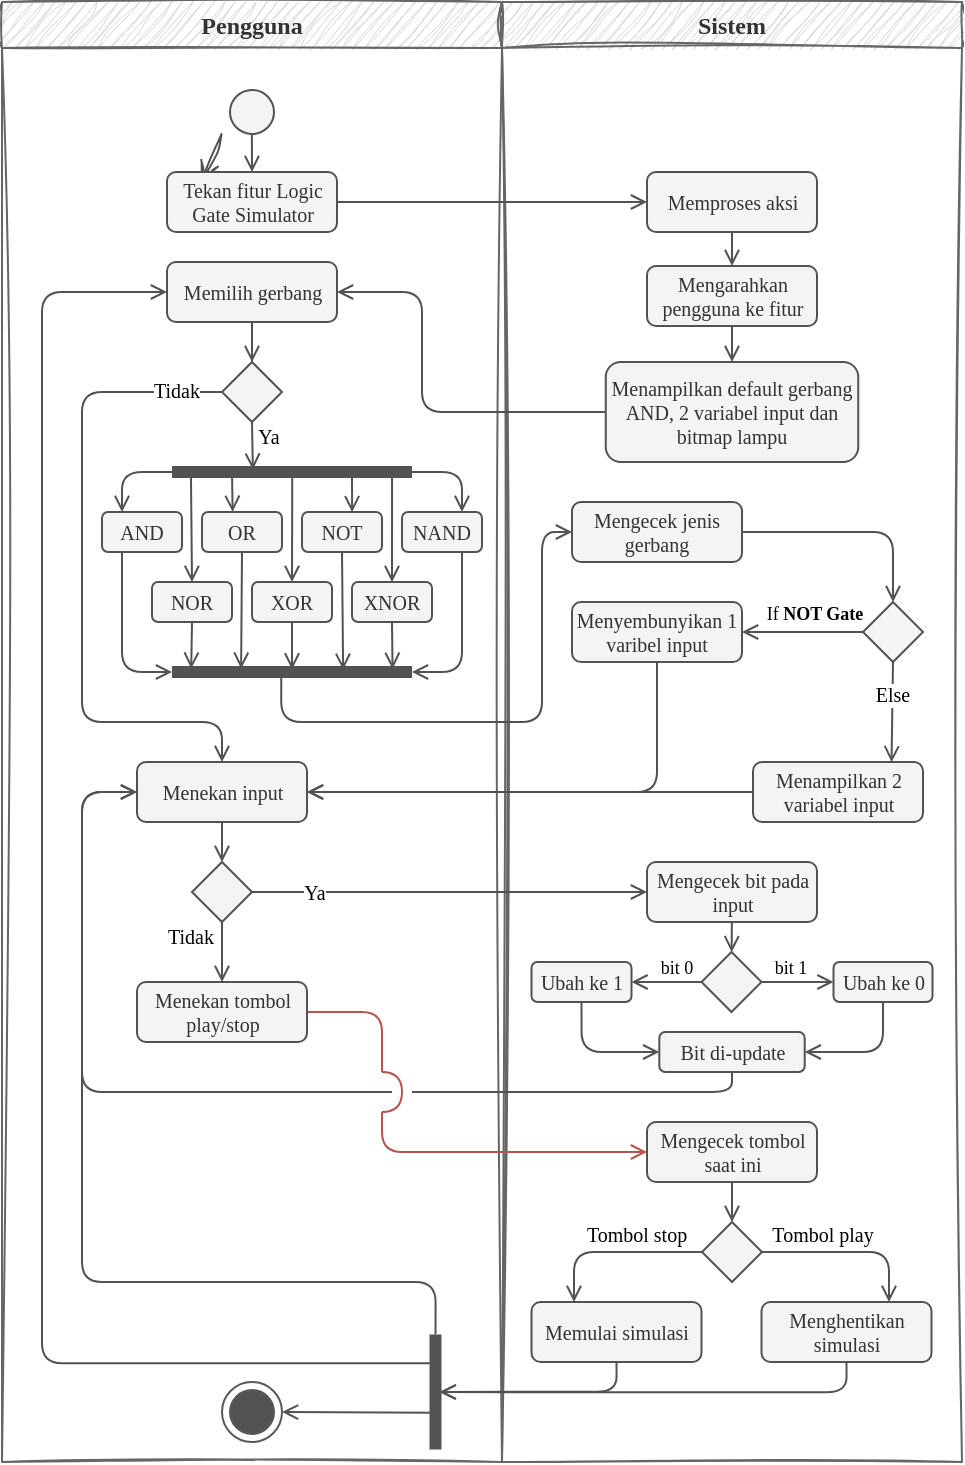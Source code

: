 <mxfile version="21.2.0" type="github">
  <diagram name="Page-1" id="dKja4EkBzykUjF_LMOKq">
    <mxGraphModel dx="794" dy="477" grid="1" gridSize="10" guides="1" tooltips="1" connect="1" arrows="1" fold="1" page="1" pageScale="1" pageWidth="850" pageHeight="1100" math="0" shadow="0">
      <root>
        <mxCell id="0" />
        <mxCell id="1" parent="0" />
        <mxCell id="bPJuGVvLiUM82ZRJLqFB-1" value="Pengguna" style="swimlane;whiteSpace=wrap;html=1;fontFamily=Ubuntu;fontSource=https%3A%2F%2Ffonts.googleapis.com%2Fcss%3Ffamily%3DUbuntu;rounded=0;swimlaneFillColor=none;glass=0;shadow=0;fillColor=#D6D6D6;fontColor=#333333;strokeColor=#666666;sketch=1;curveFitting=1;jiggle=2;" vertex="1" parent="1">
          <mxGeometry x="170" y="120" width="250" height="730" as="geometry" />
        </mxCell>
        <mxCell id="bPJuGVvLiUM82ZRJLqFB-3" value="" style="html=1;verticalAlign=bottom;endArrow=open;endSize=8;strokeColor=#525252;rounded=0;strokeWidth=1;fillColor=#eeeeee;exitX=0.491;exitY=0.867;exitDx=0;exitDy=0;exitPerimeter=0;entryX=0.5;entryY=0;entryDx=0;entryDy=0;fontColor=#333333;sketch=1;curveFitting=1;jiggle=2;" edge="1" parent="bPJuGVvLiUM82ZRJLqFB-1" target="bPJuGVvLiUM82ZRJLqFB-4">
          <mxGeometry relative="1" as="geometry">
            <mxPoint x="100" y="90" as="targetPoint" />
            <mxPoint x="109.73" y="66.01" as="sourcePoint" />
          </mxGeometry>
        </mxCell>
        <mxCell id="bPJuGVvLiUM82ZRJLqFB-23" style="edgeStyle=orthogonalEdgeStyle;rounded=0;orthogonalLoop=1;jettySize=auto;html=1;entryX=0.5;entryY=1;entryDx=0;entryDy=0;endArrow=open;endFill=0;strokeColor=#525252;sketch=1;curveFitting=1;jiggle=2;" edge="1" parent="bPJuGVvLiUM82ZRJLqFB-1" target="bPJuGVvLiUM82ZRJLqFB-26">
          <mxGeometry relative="1" as="geometry">
            <mxPoint x="110" y="440" as="sourcePoint" />
          </mxGeometry>
        </mxCell>
        <mxCell id="bPJuGVvLiUM82ZRJLqFB-25" style="edgeStyle=orthogonalEdgeStyle;rounded=0;orthogonalLoop=1;jettySize=auto;html=1;entryX=0.5;entryY=1;entryDx=0;entryDy=0;endArrow=open;endFill=0;strokeColor=#525252;sketch=1;curveFitting=1;jiggle=2;" edge="1" parent="bPJuGVvLiUM82ZRJLqFB-1" target="bPJuGVvLiUM82ZRJLqFB-29">
          <mxGeometry relative="1" as="geometry">
            <mxPoint x="110" y="390" as="sourcePoint" />
          </mxGeometry>
        </mxCell>
        <mxCell id="bPJuGVvLiUM82ZRJLqFB-27" style="edgeStyle=orthogonalEdgeStyle;rounded=0;orthogonalLoop=1;jettySize=auto;html=1;exitX=0.5;exitY=0;exitDx=0;exitDy=0;entryX=0.5;entryY=1;entryDx=0;entryDy=0;endArrow=open;endFill=0;fontSize=9;fontFamily=Ubuntu;fontSource=https%3A%2F%2Ffonts.googleapis.com%2Fcss%3Ffamily%3DUbuntu;strokeColor=#525252;sketch=1;curveFitting=1;jiggle=2;" edge="1" parent="bPJuGVvLiUM82ZRJLqFB-1" target="bPJuGVvLiUM82ZRJLqFB-22">
          <mxGeometry relative="1" as="geometry">
            <Array as="points">
              <mxPoint x="110" y="320" />
              <mxPoint x="110" y="320" />
            </Array>
            <mxPoint x="110" y="330" as="sourcePoint" />
          </mxGeometry>
        </mxCell>
        <mxCell id="bPJuGVvLiUM82ZRJLqFB-28" value="Ya" style="edgeLabel;html=1;align=center;verticalAlign=middle;resizable=0;points=[];fontSize=9;fontFamily=Ubuntu;fontSource=https%3A%2F%2Ffonts.googleapis.com%2Fcss%3Ffamily%3DUbuntu;spacingLeft=-5;spacingBottom=-2;rounded=0;sketch=1;curveFitting=1;jiggle=2;" vertex="1" connectable="0" parent="bPJuGVvLiUM82ZRJLqFB-27">
          <mxGeometry x="-0.289" y="-1" relative="1" as="geometry">
            <mxPoint x="9" as="offset" />
          </mxGeometry>
        </mxCell>
        <mxCell id="bPJuGVvLiUM82ZRJLqFB-45" style="rounded=0;hachureGap=4;orthogonalLoop=1;jettySize=auto;html=1;exitX=0.498;exitY=0.864;exitDx=0;exitDy=0;entryX=0.5;entryY=0;entryDx=0;entryDy=0;fontFamily=Architects Daughter;fontSource=https%3A%2F%2Ffonts.googleapis.com%2Fcss%3Ffamily%3DArchitects%2BDaughter;fontSize=16;exitPerimeter=0;endArrow=open;endFill=0;strokeColor=#525252;" edge="1" parent="bPJuGVvLiUM82ZRJLqFB-1" source="bPJuGVvLiUM82ZRJLqFB-42" target="bPJuGVvLiUM82ZRJLqFB-44">
          <mxGeometry relative="1" as="geometry" />
        </mxCell>
        <mxCell id="bPJuGVvLiUM82ZRJLqFB-42" value="" style="ellipse;html=1;shape=startState;fillColor=#f4f4f4;strokeColor=#535353;strokeWidth=1;fillStyle=auto;fontColor=#595959;" vertex="1" parent="bPJuGVvLiUM82ZRJLqFB-1">
          <mxGeometry x="110" y="40" width="30" height="30" as="geometry" />
        </mxCell>
        <mxCell id="bPJuGVvLiUM82ZRJLqFB-44" value="Tekan fitur Logic Gate Simulator" style="rounded=1;whiteSpace=wrap;html=1;fillColor=#f4f4f4;strokeColor=#525252;fontFamily=Ubuntu;fontSource=https%3A%2F%2Ffonts.googleapis.com%2Fcss%3Ffamily%3DUbuntu;fontSize=10;fontColor=#333333;" vertex="1" parent="bPJuGVvLiUM82ZRJLqFB-1">
          <mxGeometry x="82.5" y="85" width="85" height="30" as="geometry" />
        </mxCell>
        <mxCell id="bPJuGVvLiUM82ZRJLqFB-103" value="" style="edgeStyle=orthogonalEdgeStyle;rounded=0;orthogonalLoop=1;jettySize=auto;html=1;strokeColor=#525252;endArrow=open;endFill=0;" edge="1" parent="bPJuGVvLiUM82ZRJLqFB-1" source="bPJuGVvLiUM82ZRJLqFB-52" target="bPJuGVvLiUM82ZRJLqFB-101">
          <mxGeometry relative="1" as="geometry" />
        </mxCell>
        <mxCell id="bPJuGVvLiUM82ZRJLqFB-52" value="Memilih gerbang" style="rounded=1;whiteSpace=wrap;html=1;fillColor=#f4f4f4;strokeColor=#525252;fontFamily=Ubuntu;fontSource=https%3A%2F%2Ffonts.googleapis.com%2Fcss%3Ffamily%3DUbuntu;fontSize=10;fontColor=#333333;" vertex="1" parent="bPJuGVvLiUM82ZRJLqFB-1">
          <mxGeometry x="82.5" y="130" width="85" height="30" as="geometry" />
        </mxCell>
        <mxCell id="bPJuGVvLiUM82ZRJLqFB-105" style="rounded=1;orthogonalLoop=1;jettySize=auto;html=1;exitX=0.5;exitY=1;exitDx=0;exitDy=0;entryX=0.337;entryY=0.378;entryDx=0;entryDy=0;entryPerimeter=0;strokeColor=#525252;endArrow=open;endFill=0;" edge="1" parent="bPJuGVvLiUM82ZRJLqFB-1" source="bPJuGVvLiUM82ZRJLqFB-101" target="bPJuGVvLiUM82ZRJLqFB-54">
          <mxGeometry relative="1" as="geometry">
            <mxPoint x="125" y="211" as="sourcePoint" />
          </mxGeometry>
        </mxCell>
        <mxCell id="bPJuGVvLiUM82ZRJLqFB-106" value="Ya" style="edgeLabel;html=1;align=center;verticalAlign=middle;resizable=0;points=[];fontSize=10;spacingLeft=-13;fontFamily=Ubuntu;fontSource=https%3A%2F%2Ffonts.googleapis.com%2Fcss%3Ffamily%3DUbuntu;spacingBottom=-12;" vertex="1" connectable="0" parent="bPJuGVvLiUM82ZRJLqFB-105">
          <mxGeometry x="-0.422" y="-3" relative="1" as="geometry">
            <mxPoint x="17" y="-6" as="offset" />
          </mxGeometry>
        </mxCell>
        <mxCell id="bPJuGVvLiUM82ZRJLqFB-101" value="" style="rhombus;whiteSpace=wrap;html=1;fontSize=10;fontFamily=Ubuntu;fillColor=#f4f4f4;strokeColor=#535353;fontColor=#333333;rounded=0;fontSource=https%3A%2F%2Ffonts.googleapis.com%2Fcss%3Ffamily%3DUbuntu;" vertex="1" parent="bPJuGVvLiUM82ZRJLqFB-1">
          <mxGeometry x="110" y="180" width="30" height="30" as="geometry" />
        </mxCell>
        <mxCell id="bPJuGVvLiUM82ZRJLqFB-104" value="" style="group" vertex="1" connectable="0" parent="bPJuGVvLiUM82ZRJLqFB-1">
          <mxGeometry x="50" y="230" width="190" height="110" as="geometry" />
        </mxCell>
        <mxCell id="bPJuGVvLiUM82ZRJLqFB-54" value="" style="shape=line;html=1;strokeWidth=6;strokeColor=#525252;shadow=0;fontColor=#525252;" vertex="1" parent="bPJuGVvLiUM82ZRJLqFB-104">
          <mxGeometry x="35" width="120" height="10" as="geometry" />
        </mxCell>
        <mxCell id="bPJuGVvLiUM82ZRJLqFB-56" value="AND" style="rounded=1;whiteSpace=wrap;html=1;fillColor=#f4f4f4;strokeColor=#525252;fontFamily=Ubuntu;fontSource=https%3A%2F%2Ffonts.googleapis.com%2Fcss%3Ffamily%3DUbuntu;fontSize=10;fontColor=#333333;" vertex="1" parent="bPJuGVvLiUM82ZRJLqFB-104">
          <mxGeometry y="25" width="40" height="20" as="geometry" />
        </mxCell>
        <mxCell id="bPJuGVvLiUM82ZRJLqFB-78" style="edgeStyle=orthogonalEdgeStyle;rounded=1;orthogonalLoop=1;jettySize=auto;html=1;exitX=0;exitY=0.5;exitDx=0;exitDy=0;exitPerimeter=0;strokeColor=#525252;endArrow=open;endFill=0;entryX=0.25;entryY=0;entryDx=0;entryDy=0;" edge="1" parent="bPJuGVvLiUM82ZRJLqFB-104" source="bPJuGVvLiUM82ZRJLqFB-54" target="bPJuGVvLiUM82ZRJLqFB-56">
          <mxGeometry relative="1" as="geometry">
            <mxPoint x="6" y="24" as="targetPoint" />
          </mxGeometry>
        </mxCell>
        <mxCell id="bPJuGVvLiUM82ZRJLqFB-57" value="OR" style="rounded=1;whiteSpace=wrap;html=1;fillColor=#f4f4f4;strokeColor=#525252;fontFamily=Ubuntu;fontSource=https%3A%2F%2Ffonts.googleapis.com%2Fcss%3Ffamily%3DUbuntu;fontSize=10;fontColor=#333333;" vertex="1" parent="bPJuGVvLiUM82ZRJLqFB-104">
          <mxGeometry x="50" y="25" width="40" height="20" as="geometry" />
        </mxCell>
        <mxCell id="bPJuGVvLiUM82ZRJLqFB-80" style="rounded=0;orthogonalLoop=1;jettySize=auto;html=1;exitX=0.25;exitY=0.5;exitDx=0;exitDy=0;exitPerimeter=0;entryX=0.383;entryY=-0.003;entryDx=0;entryDy=0;endArrow=open;endFill=0;strokeColor=#525252;entryPerimeter=0;" edge="1" parent="bPJuGVvLiUM82ZRJLqFB-104" source="bPJuGVvLiUM82ZRJLqFB-54" target="bPJuGVvLiUM82ZRJLqFB-57">
          <mxGeometry relative="1" as="geometry" />
        </mxCell>
        <mxCell id="bPJuGVvLiUM82ZRJLqFB-58" value="NOT" style="rounded=1;whiteSpace=wrap;html=1;fillColor=#f4f4f4;strokeColor=#525252;fontFamily=Ubuntu;fontSource=https%3A%2F%2Ffonts.googleapis.com%2Fcss%3Ffamily%3DUbuntu;fontSize=10;fontColor=#333333;" vertex="1" parent="bPJuGVvLiUM82ZRJLqFB-104">
          <mxGeometry x="100" y="25" width="40" height="20" as="geometry" />
        </mxCell>
        <mxCell id="bPJuGVvLiUM82ZRJLqFB-81" style="rounded=0;orthogonalLoop=1;jettySize=auto;html=1;exitX=0.75;exitY=0.5;exitDx=0;exitDy=0;exitPerimeter=0;entryX=0.626;entryY=0.004;entryDx=0;entryDy=0;endArrow=open;endFill=0;strokeColor=#525252;entryPerimeter=0;" edge="1" parent="bPJuGVvLiUM82ZRJLqFB-104" source="bPJuGVvLiUM82ZRJLqFB-54" target="bPJuGVvLiUM82ZRJLqFB-58">
          <mxGeometry relative="1" as="geometry" />
        </mxCell>
        <mxCell id="bPJuGVvLiUM82ZRJLqFB-74" value="NAND" style="rounded=1;whiteSpace=wrap;html=1;fillColor=#f4f4f4;strokeColor=#525252;fontFamily=Ubuntu;fontSource=https%3A%2F%2Ffonts.googleapis.com%2Fcss%3Ffamily%3DUbuntu;fontSize=10;fontColor=#333333;" vertex="1" parent="bPJuGVvLiUM82ZRJLqFB-104">
          <mxGeometry x="150" y="25" width="40" height="20" as="geometry" />
        </mxCell>
        <mxCell id="bPJuGVvLiUM82ZRJLqFB-79" style="edgeStyle=orthogonalEdgeStyle;rounded=1;orthogonalLoop=1;jettySize=auto;html=1;exitX=1;exitY=0.5;exitDx=0;exitDy=0;exitPerimeter=0;entryX=0.75;entryY=0;entryDx=0;entryDy=0;strokeColor=#525252;endArrow=open;endFill=0;" edge="1" parent="bPJuGVvLiUM82ZRJLqFB-104" source="bPJuGVvLiUM82ZRJLqFB-54" target="bPJuGVvLiUM82ZRJLqFB-74">
          <mxGeometry relative="1" as="geometry" />
        </mxCell>
        <mxCell id="bPJuGVvLiUM82ZRJLqFB-75" value="NOR" style="rounded=1;whiteSpace=wrap;html=1;fillColor=#f4f4f4;strokeColor=#525252;fontFamily=Ubuntu;fontSource=https%3A%2F%2Ffonts.googleapis.com%2Fcss%3Ffamily%3DUbuntu;fontSize=10;fontColor=#333333;" vertex="1" parent="bPJuGVvLiUM82ZRJLqFB-104">
          <mxGeometry x="25" y="60" width="40" height="20" as="geometry" />
        </mxCell>
        <mxCell id="bPJuGVvLiUM82ZRJLqFB-82" style="rounded=0;orthogonalLoop=1;jettySize=auto;html=1;exitX=0.079;exitY=0.687;exitDx=0;exitDy=0;exitPerimeter=0;entryX=0.5;entryY=0;entryDx=0;entryDy=0;strokeColor=#525252;endArrow=open;endFill=0;" edge="1" parent="bPJuGVvLiUM82ZRJLqFB-104" source="bPJuGVvLiUM82ZRJLqFB-54" target="bPJuGVvLiUM82ZRJLqFB-75">
          <mxGeometry relative="1" as="geometry" />
        </mxCell>
        <mxCell id="bPJuGVvLiUM82ZRJLqFB-76" value="XOR" style="rounded=1;whiteSpace=wrap;html=1;fillColor=#f4f4f4;strokeColor=#525252;fontFamily=Ubuntu;fontSource=https%3A%2F%2Ffonts.googleapis.com%2Fcss%3Ffamily%3DUbuntu;fontSize=10;fontColor=#333333;" vertex="1" parent="bPJuGVvLiUM82ZRJLqFB-104">
          <mxGeometry x="75" y="60" width="40" height="20" as="geometry" />
        </mxCell>
        <mxCell id="bPJuGVvLiUM82ZRJLqFB-83" style="rounded=0;orthogonalLoop=1;jettySize=auto;html=1;entryX=0.5;entryY=0;entryDx=0;entryDy=0;exitX=0.501;exitY=0.683;exitDx=0;exitDy=0;exitPerimeter=0;strokeColor=#525252;endArrow=open;endFill=0;" edge="1" parent="bPJuGVvLiUM82ZRJLqFB-104" source="bPJuGVvLiUM82ZRJLqFB-54" target="bPJuGVvLiUM82ZRJLqFB-76">
          <mxGeometry relative="1" as="geometry" />
        </mxCell>
        <mxCell id="bPJuGVvLiUM82ZRJLqFB-77" value="XNOR" style="rounded=1;whiteSpace=wrap;html=1;fillColor=#f4f4f4;strokeColor=#525252;fontFamily=Ubuntu;fontSource=https%3A%2F%2Ffonts.googleapis.com%2Fcss%3Ffamily%3DUbuntu;fontSize=10;fontColor=#333333;" vertex="1" parent="bPJuGVvLiUM82ZRJLqFB-104">
          <mxGeometry x="125" y="60" width="40" height="20" as="geometry" />
        </mxCell>
        <mxCell id="bPJuGVvLiUM82ZRJLqFB-84" style="rounded=0;orthogonalLoop=1;jettySize=auto;html=1;exitX=0.917;exitY=0.5;exitDx=0;exitDy=0;exitPerimeter=0;entryX=0.5;entryY=0;entryDx=0;entryDy=0;strokeColor=#525252;endArrow=open;endFill=0;" edge="1" parent="bPJuGVvLiUM82ZRJLqFB-104" source="bPJuGVvLiUM82ZRJLqFB-54" target="bPJuGVvLiUM82ZRJLqFB-77">
          <mxGeometry relative="1" as="geometry" />
        </mxCell>
        <mxCell id="bPJuGVvLiUM82ZRJLqFB-85" value="" style="shape=line;html=1;strokeWidth=6;strokeColor=#525252;shadow=0;fontColor=#525252;" vertex="1" parent="bPJuGVvLiUM82ZRJLqFB-104">
          <mxGeometry x="35" y="100" width="120" height="10" as="geometry" />
        </mxCell>
        <mxCell id="bPJuGVvLiUM82ZRJLqFB-86" style="edgeStyle=orthogonalEdgeStyle;rounded=1;orthogonalLoop=1;jettySize=auto;html=1;exitX=0.25;exitY=1;exitDx=0;exitDy=0;entryX=0;entryY=0.5;entryDx=0;entryDy=0;entryPerimeter=0;strokeColor=#525252;endArrow=open;endFill=0;" edge="1" parent="bPJuGVvLiUM82ZRJLqFB-104" source="bPJuGVvLiUM82ZRJLqFB-56" target="bPJuGVvLiUM82ZRJLqFB-85">
          <mxGeometry relative="1" as="geometry" />
        </mxCell>
        <mxCell id="bPJuGVvLiUM82ZRJLqFB-91" style="rounded=0;orthogonalLoop=1;jettySize=auto;html=1;exitX=0.5;exitY=1;exitDx=0;exitDy=0;entryX=0.288;entryY=0.334;entryDx=0;entryDy=0;entryPerimeter=0;strokeColor=#525252;endArrow=open;endFill=0;" edge="1" parent="bPJuGVvLiUM82ZRJLqFB-104" source="bPJuGVvLiUM82ZRJLqFB-57" target="bPJuGVvLiUM82ZRJLqFB-85">
          <mxGeometry relative="1" as="geometry" />
        </mxCell>
        <mxCell id="bPJuGVvLiUM82ZRJLqFB-92" style="rounded=0;orthogonalLoop=1;jettySize=auto;html=1;exitX=0.5;exitY=1;exitDx=0;exitDy=0;entryX=0.713;entryY=0.389;entryDx=0;entryDy=0;entryPerimeter=0;strokeColor=#525252;endArrow=open;endFill=0;" edge="1" parent="bPJuGVvLiUM82ZRJLqFB-104" source="bPJuGVvLiUM82ZRJLqFB-58" target="bPJuGVvLiUM82ZRJLqFB-85">
          <mxGeometry relative="1" as="geometry" />
        </mxCell>
        <mxCell id="bPJuGVvLiUM82ZRJLqFB-87" style="edgeStyle=orthogonalEdgeStyle;rounded=1;orthogonalLoop=1;jettySize=auto;html=1;exitX=0.75;exitY=1;exitDx=0;exitDy=0;entryX=1;entryY=0.5;entryDx=0;entryDy=0;entryPerimeter=0;strokeColor=#525252;endArrow=open;endFill=0;" edge="1" parent="bPJuGVvLiUM82ZRJLqFB-104" source="bPJuGVvLiUM82ZRJLqFB-74" target="bPJuGVvLiUM82ZRJLqFB-85">
          <mxGeometry relative="1" as="geometry" />
        </mxCell>
        <mxCell id="bPJuGVvLiUM82ZRJLqFB-88" style="rounded=0;orthogonalLoop=1;jettySize=auto;html=1;exitX=0.5;exitY=1;exitDx=0;exitDy=0;entryX=0.08;entryY=0.33;entryDx=0;entryDy=0;entryPerimeter=0;strokeColor=#525252;endArrow=open;endFill=0;" edge="1" parent="bPJuGVvLiUM82ZRJLqFB-104" source="bPJuGVvLiUM82ZRJLqFB-75" target="bPJuGVvLiUM82ZRJLqFB-85">
          <mxGeometry relative="1" as="geometry" />
        </mxCell>
        <mxCell id="bPJuGVvLiUM82ZRJLqFB-89" style="rounded=0;orthogonalLoop=1;jettySize=auto;html=1;exitX=0.5;exitY=1;exitDx=0;exitDy=0;entryX=0.5;entryY=0.371;entryDx=0;entryDy=0;entryPerimeter=0;strokeColor=#525252;endArrow=open;endFill=0;" edge="1" parent="bPJuGVvLiUM82ZRJLqFB-104" source="bPJuGVvLiUM82ZRJLqFB-76" target="bPJuGVvLiUM82ZRJLqFB-85">
          <mxGeometry relative="1" as="geometry" />
        </mxCell>
        <mxCell id="bPJuGVvLiUM82ZRJLqFB-90" style="rounded=0;orthogonalLoop=1;jettySize=auto;html=1;exitX=0.5;exitY=1;exitDx=0;exitDy=0;entryX=0.919;entryY=0.344;entryDx=0;entryDy=0;entryPerimeter=0;strokeColor=#525252;endArrow=open;endFill=0;" edge="1" parent="bPJuGVvLiUM82ZRJLqFB-104" source="bPJuGVvLiUM82ZRJLqFB-77" target="bPJuGVvLiUM82ZRJLqFB-85">
          <mxGeometry relative="1" as="geometry" />
        </mxCell>
        <mxCell id="bPJuGVvLiUM82ZRJLqFB-139" style="rounded=0;orthogonalLoop=1;jettySize=auto;html=1;exitX=0.5;exitY=1;exitDx=0;exitDy=0;entryX=0.5;entryY=0;entryDx=0;entryDy=0;strokeColor=#525252;endArrow=open;endFill=0;" edge="1" parent="bPJuGVvLiUM82ZRJLqFB-1" source="bPJuGVvLiUM82ZRJLqFB-130" target="bPJuGVvLiUM82ZRJLqFB-138">
          <mxGeometry relative="1" as="geometry" />
        </mxCell>
        <mxCell id="bPJuGVvLiUM82ZRJLqFB-130" value="Menekan input" style="rounded=1;whiteSpace=wrap;html=1;fillColor=#f4f4f4;strokeColor=#525252;fontFamily=Ubuntu;fontSource=https%3A%2F%2Ffonts.googleapis.com%2Fcss%3Ffamily%3DUbuntu;fontSize=10;fontColor=#333333;" vertex="1" parent="bPJuGVvLiUM82ZRJLqFB-1">
          <mxGeometry x="67.5" y="380" width="85" height="30" as="geometry" />
        </mxCell>
        <mxCell id="bPJuGVvLiUM82ZRJLqFB-128" style="edgeStyle=orthogonalEdgeStyle;rounded=1;orthogonalLoop=1;jettySize=auto;html=1;exitX=0;exitY=0.5;exitDx=0;exitDy=0;strokeColor=#525252;endArrow=open;endFill=0;entryX=0.5;entryY=0;entryDx=0;entryDy=0;" edge="1" parent="bPJuGVvLiUM82ZRJLqFB-1" source="bPJuGVvLiUM82ZRJLqFB-101" target="bPJuGVvLiUM82ZRJLqFB-130">
          <mxGeometry relative="1" as="geometry">
            <mxPoint x="95" y="211" as="sourcePoint" />
            <mxPoint x="60" y="350" as="targetPoint" />
            <Array as="points">
              <mxPoint x="40" y="195" />
              <mxPoint x="40" y="360" />
              <mxPoint x="110" y="360" />
            </Array>
          </mxGeometry>
        </mxCell>
        <mxCell id="bPJuGVvLiUM82ZRJLqFB-129" value="Tidak" style="edgeLabel;html=1;align=center;verticalAlign=middle;resizable=0;points=[];fontSize=10;fontFamily=Ubuntu;fontSource=https%3A%2F%2Ffonts.googleapis.com%2Fcss%3Ffamily%3DUbuntu;" vertex="1" connectable="0" parent="bPJuGVvLiUM82ZRJLqFB-128">
          <mxGeometry x="-0.86" y="-1" relative="1" as="geometry">
            <mxPoint as="offset" />
          </mxGeometry>
        </mxCell>
        <mxCell id="bPJuGVvLiUM82ZRJLqFB-141" style="rounded=0;orthogonalLoop=1;jettySize=auto;html=1;exitX=0.5;exitY=1;exitDx=0;exitDy=0;entryX=0.5;entryY=0;entryDx=0;entryDy=0;strokeColor=#525252;endArrow=open;endFill=0;" edge="1" parent="bPJuGVvLiUM82ZRJLqFB-1" source="bPJuGVvLiUM82ZRJLqFB-138" target="bPJuGVvLiUM82ZRJLqFB-140">
          <mxGeometry relative="1" as="geometry" />
        </mxCell>
        <mxCell id="bPJuGVvLiUM82ZRJLqFB-219" value="Tidak" style="edgeLabel;html=1;align=center;verticalAlign=middle;resizable=0;points=[];fontSize=10;fontFamily=Ubuntu;fontSource=https%3A%2F%2Ffonts.googleapis.com%2Fcss%3Ffamily%3DUbuntu;spacingBottom=0;" vertex="1" connectable="0" parent="bPJuGVvLiUM82ZRJLqFB-141">
          <mxGeometry x="-0.527" y="1" relative="1" as="geometry">
            <mxPoint x="-17" as="offset" />
          </mxGeometry>
        </mxCell>
        <mxCell id="bPJuGVvLiUM82ZRJLqFB-138" value="" style="rhombus;whiteSpace=wrap;html=1;fontSize=10;fontFamily=Ubuntu;fillColor=#f4f4f4;strokeColor=#535353;fontColor=#333333;rounded=0;fontSource=https%3A%2F%2Ffonts.googleapis.com%2Fcss%3Ffamily%3DUbuntu;" vertex="1" parent="bPJuGVvLiUM82ZRJLqFB-1">
          <mxGeometry x="95" y="430" width="30" height="30" as="geometry" />
        </mxCell>
        <mxCell id="bPJuGVvLiUM82ZRJLqFB-211" style="edgeStyle=orthogonalEdgeStyle;rounded=1;orthogonalLoop=1;jettySize=auto;html=1;exitX=1;exitY=0.5;exitDx=0;exitDy=0;endArrow=none;endFill=0;entryX=0;entryY=0;entryDx=0;entryDy=0;entryPerimeter=0;fillColor=#f8cecc;strokeColor=#b85450;" edge="1" parent="bPJuGVvLiUM82ZRJLqFB-1" source="bPJuGVvLiUM82ZRJLqFB-140" target="bPJuGVvLiUM82ZRJLqFB-194">
          <mxGeometry relative="1" as="geometry">
            <mxPoint x="190" y="520" as="targetPoint" />
          </mxGeometry>
        </mxCell>
        <mxCell id="bPJuGVvLiUM82ZRJLqFB-140" value="Menekan tombol play/stop" style="rounded=1;whiteSpace=wrap;html=1;fillColor=#f4f4f4;strokeColor=#525252;fontFamily=Ubuntu;fontSource=https%3A%2F%2Ffonts.googleapis.com%2Fcss%3Ffamily%3DUbuntu;fontSize=10;fontColor=#333333;" vertex="1" parent="bPJuGVvLiUM82ZRJLqFB-1">
          <mxGeometry x="67.5" y="490" width="85" height="30" as="geometry" />
        </mxCell>
        <mxCell id="bPJuGVvLiUM82ZRJLqFB-204" style="edgeStyle=orthogonalEdgeStyle;rounded=1;orthogonalLoop=1;jettySize=auto;html=1;exitX=0.5;exitY=0.5;exitDx=0;exitDy=0;exitPerimeter=0;endArrow=open;endFill=0;strokeColor=#525252;entryX=0;entryY=0.5;entryDx=0;entryDy=0;" edge="1" parent="bPJuGVvLiUM82ZRJLqFB-1" source="bPJuGVvLiUM82ZRJLqFB-194" target="bPJuGVvLiUM82ZRJLqFB-130">
          <mxGeometry relative="1" as="geometry">
            <mxPoint x="120" y="530" as="targetPoint" />
            <Array as="points">
              <mxPoint x="40" y="545" />
              <mxPoint x="40" y="395" />
            </Array>
          </mxGeometry>
        </mxCell>
        <mxCell id="bPJuGVvLiUM82ZRJLqFB-194" value="" style="shape=requiredInterface;html=1;verticalLabelPosition=bottom;sketch=0;points=[[0,0,0,0,0],[0,0.5,0,0,0],[0,1,0,0,0],[0.5,0.5,0,0,0],[1,0.5,0,0,0],[1,0.5,0,5,0]];portConstraint=none;fillColor=#f8cecc;strokeColor=#b85450;" vertex="1" parent="bPJuGVvLiUM82ZRJLqFB-1">
          <mxGeometry x="190" y="535" width="10" height="20" as="geometry" />
        </mxCell>
        <mxCell id="bPJuGVvLiUM82ZRJLqFB-240" style="edgeStyle=orthogonalEdgeStyle;rounded=1;orthogonalLoop=1;jettySize=auto;html=1;entryX=0;entryY=0.5;entryDx=0;entryDy=0;strokeColor=#525252;endArrow=open;endFill=0;exitX=0;exitY=0.5;exitDx=0;exitDy=0;exitPerimeter=0;" edge="1" parent="bPJuGVvLiUM82ZRJLqFB-1" source="bPJuGVvLiUM82ZRJLqFB-236" target="bPJuGVvLiUM82ZRJLqFB-130">
          <mxGeometry relative="1" as="geometry">
            <mxPoint x="70" y="400" as="targetPoint" />
            <Array as="points">
              <mxPoint x="217" y="640" />
              <mxPoint x="40" y="640" />
              <mxPoint x="40" y="395" />
            </Array>
          </mxGeometry>
        </mxCell>
        <mxCell id="bPJuGVvLiUM82ZRJLqFB-241" style="edgeStyle=orthogonalEdgeStyle;rounded=1;orthogonalLoop=1;jettySize=auto;html=1;exitX=0.25;exitY=0.5;exitDx=0;exitDy=0;exitPerimeter=0;entryX=0;entryY=0.5;entryDx=0;entryDy=0;strokeColor=#525252;endArrow=open;endFill=0;" edge="1" parent="bPJuGVvLiUM82ZRJLqFB-1" source="bPJuGVvLiUM82ZRJLqFB-236" target="bPJuGVvLiUM82ZRJLqFB-52">
          <mxGeometry relative="1" as="geometry">
            <Array as="points">
              <mxPoint x="20" y="681" />
              <mxPoint x="20" y="145" />
            </Array>
          </mxGeometry>
        </mxCell>
        <mxCell id="bPJuGVvLiUM82ZRJLqFB-243" style="rounded=0;orthogonalLoop=1;jettySize=auto;html=1;entryX=1;entryY=0.5;entryDx=0;entryDy=0;exitX=0.681;exitY=0.562;exitDx=0;exitDy=0;exitPerimeter=0;endArrow=open;endFill=0;strokeColor=#525252;" edge="1" parent="bPJuGVvLiUM82ZRJLqFB-1" source="bPJuGVvLiUM82ZRJLqFB-236" target="bPJuGVvLiUM82ZRJLqFB-242">
          <mxGeometry relative="1" as="geometry" />
        </mxCell>
        <mxCell id="bPJuGVvLiUM82ZRJLqFB-236" value="" style="shape=line;html=1;strokeWidth=6;strokeColor=#525252;shadow=0;fontColor=#525252;rotation=90;" vertex="1" parent="bPJuGVvLiUM82ZRJLqFB-1">
          <mxGeometry x="188" y="690" width="57.5" height="10" as="geometry" />
        </mxCell>
        <mxCell id="bPJuGVvLiUM82ZRJLqFB-242" value="" style="ellipse;html=1;shape=endState;fillColor=#525252;strokeColor=#595959;strokeWidth=1;" vertex="1" parent="bPJuGVvLiUM82ZRJLqFB-1">
          <mxGeometry x="110" y="690" width="30" height="30" as="geometry" />
        </mxCell>
        <mxCell id="bPJuGVvLiUM82ZRJLqFB-30" value="Sistem" style="swimlane;whiteSpace=wrap;html=1;fontFamily=Ubuntu;fontSource=https%3A%2F%2Ffonts.googleapis.com%2Fcss%3Ffamily%3DUbuntu;rounded=0;swimlaneFillColor=none;glass=0;shadow=0;fillColor=#D6D6D6;fontColor=#333333;strokeColor=#666666;startSize=23;sketch=1;curveFitting=1;jiggle=2;" vertex="1" parent="1">
          <mxGeometry x="420" y="120" width="230" height="730" as="geometry" />
        </mxCell>
        <mxCell id="bPJuGVvLiUM82ZRJLqFB-32" style="edgeStyle=orthogonalEdgeStyle;rounded=0;orthogonalLoop=1;jettySize=auto;html=1;entryX=0.5;entryY=1;entryDx=0;entryDy=0;endArrow=open;endFill=0;strokeColor=#525252;sketch=1;curveFitting=1;jiggle=2;" edge="1" parent="bPJuGVvLiUM82ZRJLqFB-30">
          <mxGeometry relative="1" as="geometry">
            <mxPoint x="110" y="440" as="sourcePoint" />
          </mxGeometry>
        </mxCell>
        <mxCell id="bPJuGVvLiUM82ZRJLqFB-33" style="edgeStyle=orthogonalEdgeStyle;rounded=0;orthogonalLoop=1;jettySize=auto;html=1;entryX=0.5;entryY=1;entryDx=0;entryDy=0;endArrow=open;endFill=0;strokeColor=#525252;sketch=1;curveFitting=1;jiggle=2;" edge="1" parent="bPJuGVvLiUM82ZRJLqFB-30">
          <mxGeometry relative="1" as="geometry">
            <mxPoint x="110" y="390" as="sourcePoint" />
          </mxGeometry>
        </mxCell>
        <mxCell id="bPJuGVvLiUM82ZRJLqFB-34" style="edgeStyle=orthogonalEdgeStyle;rounded=0;orthogonalLoop=1;jettySize=auto;html=1;exitX=0.5;exitY=0;exitDx=0;exitDy=0;entryX=0.5;entryY=1;entryDx=0;entryDy=0;endArrow=open;endFill=0;fontSize=9;fontFamily=Ubuntu;fontSource=https%3A%2F%2Ffonts.googleapis.com%2Fcss%3Ffamily%3DUbuntu;strokeColor=#525252;sketch=1;curveFitting=1;jiggle=2;" edge="1" parent="bPJuGVvLiUM82ZRJLqFB-30">
          <mxGeometry relative="1" as="geometry">
            <Array as="points">
              <mxPoint x="110" y="320" />
              <mxPoint x="110" y="320" />
            </Array>
            <mxPoint x="110" y="330" as="sourcePoint" />
          </mxGeometry>
        </mxCell>
        <mxCell id="bPJuGVvLiUM82ZRJLqFB-35" value="Ya" style="edgeLabel;html=1;align=center;verticalAlign=middle;resizable=0;points=[];fontSize=9;fontFamily=Ubuntu;fontSource=https%3A%2F%2Ffonts.googleapis.com%2Fcss%3Ffamily%3DUbuntu;spacingLeft=-5;spacingBottom=-2;rounded=0;sketch=1;curveFitting=1;jiggle=2;" vertex="1" connectable="0" parent="bPJuGVvLiUM82ZRJLqFB-34">
          <mxGeometry x="-0.289" y="-1" relative="1" as="geometry">
            <mxPoint x="9" as="offset" />
          </mxGeometry>
        </mxCell>
        <mxCell id="bPJuGVvLiUM82ZRJLqFB-51" value="" style="rounded=0;orthogonalLoop=1;jettySize=auto;html=1;endArrow=open;endFill=0;strokeColor=#525252;" edge="1" parent="bPJuGVvLiUM82ZRJLqFB-30" source="bPJuGVvLiUM82ZRJLqFB-47" target="bPJuGVvLiUM82ZRJLqFB-49">
          <mxGeometry relative="1" as="geometry" />
        </mxCell>
        <mxCell id="bPJuGVvLiUM82ZRJLqFB-47" value="Memproses aksi" style="rounded=1;whiteSpace=wrap;html=1;fillColor=#f4f4f4;strokeColor=#525252;fontFamily=Ubuntu;fontSource=https%3A%2F%2Ffonts.googleapis.com%2Fcss%3Ffamily%3DUbuntu;fontSize=10;fontColor=#333333;" vertex="1" parent="bPJuGVvLiUM82ZRJLqFB-30">
          <mxGeometry x="72.5" y="85" width="85" height="30" as="geometry" />
        </mxCell>
        <mxCell id="bPJuGVvLiUM82ZRJLqFB-98" style="rounded=0;orthogonalLoop=1;jettySize=auto;html=1;exitX=0.5;exitY=1;exitDx=0;exitDy=0;entryX=0.5;entryY=0;entryDx=0;entryDy=0;strokeColor=#525252;endArrow=open;endFill=0;" edge="1" parent="bPJuGVvLiUM82ZRJLqFB-30" source="bPJuGVvLiUM82ZRJLqFB-49" target="bPJuGVvLiUM82ZRJLqFB-97">
          <mxGeometry relative="1" as="geometry" />
        </mxCell>
        <mxCell id="bPJuGVvLiUM82ZRJLqFB-49" value="Mengarahkan pengguna ke fitur" style="rounded=1;whiteSpace=wrap;html=1;fillColor=#f4f4f4;strokeColor=#525252;fontFamily=Ubuntu;fontSource=https%3A%2F%2Ffonts.googleapis.com%2Fcss%3Ffamily%3DUbuntu;fontSize=10;fontColor=#333333;" vertex="1" parent="bPJuGVvLiUM82ZRJLqFB-30">
          <mxGeometry x="72.5" y="132" width="85" height="30" as="geometry" />
        </mxCell>
        <mxCell id="bPJuGVvLiUM82ZRJLqFB-125" style="edgeStyle=orthogonalEdgeStyle;rounded=1;orthogonalLoop=1;jettySize=auto;html=1;entryX=0.5;entryY=0;entryDx=0;entryDy=0;exitX=1;exitY=0.5;exitDx=0;exitDy=0;strokeColor=#525252;endArrow=open;endFill=0;" edge="1" parent="bPJuGVvLiUM82ZRJLqFB-30" source="bPJuGVvLiUM82ZRJLqFB-93" target="bPJuGVvLiUM82ZRJLqFB-109">
          <mxGeometry relative="1" as="geometry" />
        </mxCell>
        <mxCell id="bPJuGVvLiUM82ZRJLqFB-93" value="Mengecek jenis gerbang" style="rounded=1;whiteSpace=wrap;html=1;fillColor=#f4f4f4;strokeColor=#525252;fontFamily=Ubuntu;fontSource=https%3A%2F%2Ffonts.googleapis.com%2Fcss%3Ffamily%3DUbuntu;fontSize=10;fontColor=#333333;" vertex="1" parent="bPJuGVvLiUM82ZRJLqFB-30">
          <mxGeometry x="35" y="250" width="85" height="30" as="geometry" />
        </mxCell>
        <mxCell id="bPJuGVvLiUM82ZRJLqFB-97" value="Menampilkan default gerbang AND, 2 variabel input dan bitmap lampu" style="rounded=1;whiteSpace=wrap;html=1;fillColor=#f4f4f4;strokeColor=#525252;fontFamily=Ubuntu;fontSource=https%3A%2F%2Ffonts.googleapis.com%2Fcss%3Ffamily%3DUbuntu;fontSize=10;fontColor=#333333;" vertex="1" parent="bPJuGVvLiUM82ZRJLqFB-30">
          <mxGeometry x="51.88" y="180" width="126.25" height="50" as="geometry" />
        </mxCell>
        <mxCell id="bPJuGVvLiUM82ZRJLqFB-119" value="" style="rounded=0;orthogonalLoop=1;jettySize=auto;html=1;endArrow=open;endFill=0;strokeColor=#525252;fontSize=9;fontFamily=Ubuntu;fontSource=https%3A%2F%2Ffonts.googleapis.com%2Fcss%3Ffamily%3DUbuntu;entryX=1;entryY=0.5;entryDx=0;entryDy=0;" edge="1" parent="bPJuGVvLiUM82ZRJLqFB-30" source="bPJuGVvLiUM82ZRJLqFB-109" target="bPJuGVvLiUM82ZRJLqFB-111">
          <mxGeometry relative="1" as="geometry">
            <mxPoint x="60" y="340" as="targetPoint" />
          </mxGeometry>
        </mxCell>
        <mxCell id="bPJuGVvLiUM82ZRJLqFB-120" value="If &lt;b style=&quot;font-size: 9px;&quot;&gt;NOT Gate&lt;/b&gt;" style="edgeLabel;html=1;align=center;verticalAlign=middle;resizable=0;points=[];fontSize=9;fontFamily=Ubuntu;fontSource=https%3A%2F%2Ffonts.googleapis.com%2Fcss%3Ffamily%3DUbuntu;" vertex="1" connectable="0" parent="bPJuGVvLiUM82ZRJLqFB-119">
          <mxGeometry x="-0.179" relative="1" as="geometry">
            <mxPoint y="-9" as="offset" />
          </mxGeometry>
        </mxCell>
        <mxCell id="bPJuGVvLiUM82ZRJLqFB-122" style="orthogonalLoop=1;jettySize=auto;html=1;entryX=0.815;entryY=0.004;entryDx=0;entryDy=0;rounded=1;endArrow=open;endFill=0;strokeColor=#525252;exitX=0.5;exitY=1;exitDx=0;exitDy=0;entryPerimeter=0;" edge="1" parent="bPJuGVvLiUM82ZRJLqFB-30" source="bPJuGVvLiUM82ZRJLqFB-109" target="bPJuGVvLiUM82ZRJLqFB-124">
          <mxGeometry relative="1" as="geometry" />
        </mxCell>
        <mxCell id="bPJuGVvLiUM82ZRJLqFB-123" value="Else" style="edgeLabel;html=1;align=center;verticalAlign=middle;resizable=0;points=[];fontSize=10;fontFamily=Ubuntu;fontSource=https%3A%2F%2Ffonts.googleapis.com%2Fcss%3Ffamily%3DUbuntu;spacingBottom=18;spacingRight=0;spacingLeft=-2;" vertex="1" connectable="0" parent="bPJuGVvLiUM82ZRJLqFB-122">
          <mxGeometry x="-0.489" relative="1" as="geometry">
            <mxPoint y="12" as="offset" />
          </mxGeometry>
        </mxCell>
        <mxCell id="bPJuGVvLiUM82ZRJLqFB-109" value="" style="rhombus;whiteSpace=wrap;html=1;fontSize=10;fontFamily=Ubuntu;fillColor=#f4f4f4;strokeColor=#535353;fontColor=#333333;rounded=0;fontSource=https%3A%2F%2Ffonts.googleapis.com%2Fcss%3Ffamily%3DUbuntu;" vertex="1" parent="bPJuGVvLiUM82ZRJLqFB-30">
          <mxGeometry x="180.5" y="300" width="30" height="30" as="geometry" />
        </mxCell>
        <mxCell id="bPJuGVvLiUM82ZRJLqFB-111" value="Menyembunyikan 1 varibel input" style="rounded=1;whiteSpace=wrap;html=1;fillColor=#f4f4f4;strokeColor=#525252;fontFamily=Ubuntu;fontSource=https%3A%2F%2Ffonts.googleapis.com%2Fcss%3Ffamily%3DUbuntu;fontSize=10;fontColor=#333333;" vertex="1" parent="bPJuGVvLiUM82ZRJLqFB-30">
          <mxGeometry x="35" y="300" width="85" height="30" as="geometry" />
        </mxCell>
        <mxCell id="bPJuGVvLiUM82ZRJLqFB-124" value="Menampilkan 2 variabel input" style="rounded=1;whiteSpace=wrap;html=1;fillColor=#f4f4f4;strokeColor=#525252;fontFamily=Ubuntu;fontSource=https%3A%2F%2Ffonts.googleapis.com%2Fcss%3Ffamily%3DUbuntu;fontSize=10;fontColor=#333333;" vertex="1" parent="bPJuGVvLiUM82ZRJLqFB-30">
          <mxGeometry x="125.5" y="380" width="85" height="30" as="geometry" />
        </mxCell>
        <mxCell id="bPJuGVvLiUM82ZRJLqFB-150" value="" style="rounded=0;orthogonalLoop=1;jettySize=auto;html=1;strokeColor=#525252;endArrow=open;endFill=0;" edge="1" parent="bPJuGVvLiUM82ZRJLqFB-30" source="bPJuGVvLiUM82ZRJLqFB-142" target="bPJuGVvLiUM82ZRJLqFB-145">
          <mxGeometry relative="1" as="geometry" />
        </mxCell>
        <mxCell id="bPJuGVvLiUM82ZRJLqFB-142" value="Mengecek bit pada input" style="rounded=1;whiteSpace=wrap;html=1;fillColor=#f4f4f4;strokeColor=#525252;fontFamily=Ubuntu;fontSource=https%3A%2F%2Ffonts.googleapis.com%2Fcss%3Ffamily%3DUbuntu;fontSize=10;fontColor=#333333;editable=1;movable=1;resizable=1;rotatable=1;deletable=1;locked=0;connectable=1;" vertex="1" parent="bPJuGVvLiUM82ZRJLqFB-30">
          <mxGeometry x="72.5" y="430" width="85" height="30" as="geometry" />
        </mxCell>
        <mxCell id="bPJuGVvLiUM82ZRJLqFB-147" value="" style="rounded=0;orthogonalLoop=1;jettySize=auto;html=1;strokeColor=#525252;endArrow=open;endFill=0;fontSize=9;" edge="1" parent="bPJuGVvLiUM82ZRJLqFB-30" source="bPJuGVvLiUM82ZRJLqFB-145" target="bPJuGVvLiUM82ZRJLqFB-146">
          <mxGeometry relative="1" as="geometry" />
        </mxCell>
        <mxCell id="bPJuGVvLiUM82ZRJLqFB-151" value="bit 0" style="edgeLabel;html=1;align=center;verticalAlign=middle;resizable=0;points=[];fontSize=9;fontFamily=Ubuntu;fontSource=https%3A%2F%2Ffonts.googleapis.com%2Fcss%3Ffamily%3DUbuntu;spacingLeft=3;spacingBottom=-6;" vertex="1" connectable="0" parent="bPJuGVvLiUM82ZRJLqFB-147">
          <mxGeometry x="-0.366" y="-1" relative="1" as="geometry">
            <mxPoint x="-4" y="-9" as="offset" />
          </mxGeometry>
        </mxCell>
        <mxCell id="bPJuGVvLiUM82ZRJLqFB-149" value="" style="rounded=0;orthogonalLoop=1;jettySize=auto;html=1;strokeColor=#525252;endArrow=open;endFill=0;" edge="1" parent="bPJuGVvLiUM82ZRJLqFB-30" source="bPJuGVvLiUM82ZRJLqFB-145" target="bPJuGVvLiUM82ZRJLqFB-148">
          <mxGeometry relative="1" as="geometry" />
        </mxCell>
        <mxCell id="bPJuGVvLiUM82ZRJLqFB-152" value="bit 1" style="edgeLabel;html=1;align=center;verticalAlign=middle;resizable=0;points=[];fontSize=9;fontFamily=Ubuntu;fontSource=https%3A%2F%2Ffonts.googleapis.com%2Fcss%3Ffamily%3DUbuntu;spacingBottom=14;spacingLeft=-3;" vertex="1" connectable="0" parent="bPJuGVvLiUM82ZRJLqFB-149">
          <mxGeometry x="-0.482" y="2" relative="1" as="geometry">
            <mxPoint x="6" y="2" as="offset" />
          </mxGeometry>
        </mxCell>
        <mxCell id="bPJuGVvLiUM82ZRJLqFB-145" value="" style="rhombus;whiteSpace=wrap;html=1;fontSize=10;fontFamily=Ubuntu;fillColor=#f4f4f4;strokeColor=#535353;fontColor=#333333;rounded=0;fontSource=https%3A%2F%2Ffonts.googleapis.com%2Fcss%3Ffamily%3DUbuntu;" vertex="1" parent="bPJuGVvLiUM82ZRJLqFB-30">
          <mxGeometry x="99.75" y="475" width="30" height="30" as="geometry" />
        </mxCell>
        <mxCell id="bPJuGVvLiUM82ZRJLqFB-155" style="edgeStyle=orthogonalEdgeStyle;rounded=1;orthogonalLoop=1;jettySize=auto;html=1;exitX=0.5;exitY=1;exitDx=0;exitDy=0;entryX=0;entryY=0.5;entryDx=0;entryDy=0;strokeColor=#525252;endArrow=open;endFill=0;" edge="1" parent="bPJuGVvLiUM82ZRJLqFB-30" source="bPJuGVvLiUM82ZRJLqFB-146" target="bPJuGVvLiUM82ZRJLqFB-153">
          <mxGeometry relative="1" as="geometry" />
        </mxCell>
        <mxCell id="bPJuGVvLiUM82ZRJLqFB-146" value="Ubah ke 1" style="rounded=1;whiteSpace=wrap;html=1;fillColor=#f4f4f4;strokeColor=#525252;fontFamily=Ubuntu;fontSource=https%3A%2F%2Ffonts.googleapis.com%2Fcss%3Ffamily%3DUbuntu;fontSize=10;fontColor=#333333;" vertex="1" parent="bPJuGVvLiUM82ZRJLqFB-30">
          <mxGeometry x="14.75" y="480" width="50" height="20" as="geometry" />
        </mxCell>
        <mxCell id="bPJuGVvLiUM82ZRJLqFB-154" style="edgeStyle=orthogonalEdgeStyle;rounded=1;orthogonalLoop=1;jettySize=auto;html=1;exitX=0.5;exitY=1;exitDx=0;exitDy=0;entryX=1;entryY=0.5;entryDx=0;entryDy=0;strokeColor=#525252;endArrow=open;endFill=0;" edge="1" parent="bPJuGVvLiUM82ZRJLqFB-30" source="bPJuGVvLiUM82ZRJLqFB-148" target="bPJuGVvLiUM82ZRJLqFB-153">
          <mxGeometry relative="1" as="geometry" />
        </mxCell>
        <mxCell id="bPJuGVvLiUM82ZRJLqFB-148" value="Ubah ke 0" style="rounded=1;whiteSpace=wrap;html=1;fillColor=#f4f4f4;strokeColor=#525252;fontFamily=Ubuntu;fontSource=https%3A%2F%2Ffonts.googleapis.com%2Fcss%3Ffamily%3DUbuntu;fontSize=10;fontColor=#333333;" vertex="1" parent="bPJuGVvLiUM82ZRJLqFB-30">
          <mxGeometry x="165.75" y="480" width="49.5" height="20" as="geometry" />
        </mxCell>
        <mxCell id="bPJuGVvLiUM82ZRJLqFB-153" value="Bit di-update" style="rounded=1;whiteSpace=wrap;html=1;fillColor=#f4f4f4;strokeColor=#525252;fontFamily=Ubuntu;fontSource=https%3A%2F%2Ffonts.googleapis.com%2Fcss%3Ffamily%3DUbuntu;fontSize=10;fontColor=#333333;" vertex="1" parent="bPJuGVvLiUM82ZRJLqFB-30">
          <mxGeometry x="78.66" y="515" width="72.69" height="20" as="geometry" />
        </mxCell>
        <mxCell id="bPJuGVvLiUM82ZRJLqFB-227" value="" style="edgeStyle=none;rounded=0;orthogonalLoop=1;jettySize=auto;html=1;strokeColor=#525252;endArrow=open;endFill=0;" edge="1" parent="bPJuGVvLiUM82ZRJLqFB-30" source="bPJuGVvLiUM82ZRJLqFB-163" target="bPJuGVvLiUM82ZRJLqFB-224">
          <mxGeometry relative="1" as="geometry" />
        </mxCell>
        <mxCell id="bPJuGVvLiUM82ZRJLqFB-163" value="Mengecek tombol saat ini" style="rounded=1;whiteSpace=wrap;html=1;fillColor=#f4f4f4;strokeColor=#525252;fontFamily=Ubuntu;fontSource=https%3A%2F%2Ffonts.googleapis.com%2Fcss%3Ffamily%3DUbuntu;fontSize=10;fontColor=#333333;" vertex="1" parent="bPJuGVvLiUM82ZRJLqFB-30">
          <mxGeometry x="72.5" y="560" width="85" height="30" as="geometry" />
        </mxCell>
        <mxCell id="bPJuGVvLiUM82ZRJLqFB-232" style="edgeStyle=orthogonalEdgeStyle;rounded=1;orthogonalLoop=1;jettySize=auto;html=1;exitX=0;exitY=0.5;exitDx=0;exitDy=0;entryX=0.25;entryY=0;entryDx=0;entryDy=0;strokeColor=#525252;endArrow=open;endFill=0;" edge="1" parent="bPJuGVvLiUM82ZRJLqFB-30" source="bPJuGVvLiUM82ZRJLqFB-224" target="bPJuGVvLiUM82ZRJLqFB-230">
          <mxGeometry relative="1" as="geometry" />
        </mxCell>
        <mxCell id="bPJuGVvLiUM82ZRJLqFB-234" value="Tombol stop" style="edgeLabel;html=1;align=center;verticalAlign=middle;resizable=0;points=[];fontSize=10;fontFamily=Ubuntu;fontSource=https%3A%2F%2Ffonts.googleapis.com%2Fcss%3Ffamily%3DUbuntu;spacingBottom=-11;spacingLeft=-5;" vertex="1" connectable="0" parent="bPJuGVvLiUM82ZRJLqFB-232">
          <mxGeometry x="-0.648" relative="1" as="geometry">
            <mxPoint x="-15" y="-15" as="offset" />
          </mxGeometry>
        </mxCell>
        <mxCell id="bPJuGVvLiUM82ZRJLqFB-233" style="edgeStyle=orthogonalEdgeStyle;rounded=1;orthogonalLoop=1;jettySize=auto;html=1;exitX=1;exitY=0.5;exitDx=0;exitDy=0;entryX=0.75;entryY=0;entryDx=0;entryDy=0;strokeColor=#525252;endArrow=open;endFill=0;" edge="1" parent="bPJuGVvLiUM82ZRJLqFB-30" source="bPJuGVvLiUM82ZRJLqFB-224" target="bPJuGVvLiUM82ZRJLqFB-231">
          <mxGeometry relative="1" as="geometry" />
        </mxCell>
        <mxCell id="bPJuGVvLiUM82ZRJLqFB-235" value="Tombol play" style="edgeLabel;html=1;align=center;verticalAlign=middle;resizable=0;points=[];fontSize=10;fontFamily=Ubuntu;fontSource=https%3A%2F%2Ffonts.googleapis.com%2Fcss%3Ffamily%3DUbuntu;spacingLeft=-4;spacingBottom=9;" vertex="1" connectable="0" parent="bPJuGVvLiUM82ZRJLqFB-233">
          <mxGeometry x="-0.581" y="3" relative="1" as="geometry">
            <mxPoint x="13" y="-2" as="offset" />
          </mxGeometry>
        </mxCell>
        <mxCell id="bPJuGVvLiUM82ZRJLqFB-224" value="" style="rhombus;whiteSpace=wrap;html=1;fontSize=10;fontFamily=Ubuntu;fillColor=#f4f4f4;strokeColor=#535353;fontColor=#333333;rounded=0;fontSource=https%3A%2F%2Ffonts.googleapis.com%2Fcss%3Ffamily%3DUbuntu;" vertex="1" parent="bPJuGVvLiUM82ZRJLqFB-30">
          <mxGeometry x="100" y="610" width="30" height="30" as="geometry" />
        </mxCell>
        <mxCell id="bPJuGVvLiUM82ZRJLqFB-230" value="Memulai simulasi" style="rounded=1;whiteSpace=wrap;html=1;fillColor=#f4f4f4;strokeColor=#525252;fontFamily=Ubuntu;fontSource=https%3A%2F%2Ffonts.googleapis.com%2Fcss%3Ffamily%3DUbuntu;fontSize=10;fontColor=#333333;" vertex="1" parent="bPJuGVvLiUM82ZRJLqFB-30">
          <mxGeometry x="14.75" y="650" width="85" height="30" as="geometry" />
        </mxCell>
        <mxCell id="bPJuGVvLiUM82ZRJLqFB-231" value="Menghentikan simulasi" style="rounded=1;whiteSpace=wrap;html=1;fillColor=#f4f4f4;strokeColor=#525252;fontFamily=Ubuntu;fontSource=https%3A%2F%2Ffonts.googleapis.com%2Fcss%3Ffamily%3DUbuntu;fontSize=10;fontColor=#333333;" vertex="1" parent="bPJuGVvLiUM82ZRJLqFB-30">
          <mxGeometry x="129.75" y="650" width="85" height="30" as="geometry" />
        </mxCell>
        <mxCell id="bPJuGVvLiUM82ZRJLqFB-48" style="rounded=0;orthogonalLoop=1;jettySize=auto;html=1;entryX=0;entryY=0.5;entryDx=0;entryDy=0;strokeColor=#525252;endArrow=open;endFill=0;" edge="1" parent="1" source="bPJuGVvLiUM82ZRJLqFB-44" target="bPJuGVvLiUM82ZRJLqFB-47">
          <mxGeometry relative="1" as="geometry" />
        </mxCell>
        <mxCell id="bPJuGVvLiUM82ZRJLqFB-99" style="edgeStyle=orthogonalEdgeStyle;rounded=1;orthogonalLoop=1;jettySize=auto;html=1;exitX=0;exitY=0.5;exitDx=0;exitDy=0;entryX=1;entryY=0.5;entryDx=0;entryDy=0;strokeColor=#525252;endArrow=open;endFill=0;" edge="1" parent="1" source="bPJuGVvLiUM82ZRJLqFB-97" target="bPJuGVvLiUM82ZRJLqFB-52">
          <mxGeometry relative="1" as="geometry">
            <Array as="points">
              <mxPoint x="380" y="325" />
              <mxPoint x="380" y="265" />
            </Array>
          </mxGeometry>
        </mxCell>
        <mxCell id="bPJuGVvLiUM82ZRJLqFB-135" style="rounded=0;orthogonalLoop=1;jettySize=auto;html=1;entryX=1;entryY=0.5;entryDx=0;entryDy=0;endArrow=open;endFill=0;strokeColor=#525252;" edge="1" parent="1" source="bPJuGVvLiUM82ZRJLqFB-124" target="bPJuGVvLiUM82ZRJLqFB-130">
          <mxGeometry relative="1" as="geometry" />
        </mxCell>
        <mxCell id="bPJuGVvLiUM82ZRJLqFB-137" style="edgeStyle=orthogonalEdgeStyle;rounded=1;orthogonalLoop=1;jettySize=auto;html=1;exitX=0.5;exitY=1;exitDx=0;exitDy=0;entryX=1;entryY=0.5;entryDx=0;entryDy=0;strokeColor=#525252;endArrow=open;endFill=0;" edge="1" parent="1" source="bPJuGVvLiUM82ZRJLqFB-111" target="bPJuGVvLiUM82ZRJLqFB-130">
          <mxGeometry relative="1" as="geometry" />
        </mxCell>
        <mxCell id="bPJuGVvLiUM82ZRJLqFB-144" style="rounded=0;orthogonalLoop=1;jettySize=auto;html=1;exitX=1;exitY=0.5;exitDx=0;exitDy=0;entryX=0;entryY=0.5;entryDx=0;entryDy=0;endArrow=open;endFill=0;strokeColor=#525252;" edge="1" parent="1" source="bPJuGVvLiUM82ZRJLqFB-138" target="bPJuGVvLiUM82ZRJLqFB-142">
          <mxGeometry relative="1" as="geometry" />
        </mxCell>
        <mxCell id="bPJuGVvLiUM82ZRJLqFB-217" value="Ya" style="edgeLabel;html=1;align=center;verticalAlign=middle;resizable=0;points=[];fontSize=10;fontFamily=Ubuntu;fontSource=https%3A%2F%2Ffonts.googleapis.com%2Fcss%3Ffamily%3DUbuntu;" vertex="1" connectable="0" parent="bPJuGVvLiUM82ZRJLqFB-144">
          <mxGeometry x="-0.345" y="1" relative="1" as="geometry">
            <mxPoint x="-34" y="1" as="offset" />
          </mxGeometry>
        </mxCell>
        <mxCell id="bPJuGVvLiUM82ZRJLqFB-203" style="edgeStyle=orthogonalEdgeStyle;rounded=1;orthogonalLoop=1;jettySize=auto;html=1;entryX=0;entryY=0.5;entryDx=0;entryDy=0;endArrow=open;endFill=0;fillColor=#f8cecc;strokeColor=#b85450;exitX=0;exitY=1;exitDx=0;exitDy=0;exitPerimeter=0;" edge="1" parent="1" source="bPJuGVvLiUM82ZRJLqFB-194" target="bPJuGVvLiUM82ZRJLqFB-163">
          <mxGeometry relative="1" as="geometry">
            <mxPoint x="370" y="670" as="sourcePoint" />
          </mxGeometry>
        </mxCell>
        <mxCell id="bPJuGVvLiUM82ZRJLqFB-221" style="edgeStyle=orthogonalEdgeStyle;rounded=1;orthogonalLoop=1;jettySize=auto;html=1;exitX=0.5;exitY=1;exitDx=0;exitDy=0;strokeColor=#525252;endArrow=none;endFill=0;entryX=1;entryY=0.5;entryDx=5;entryDy=0;entryPerimeter=0;" edge="1" parent="1" source="bPJuGVvLiUM82ZRJLqFB-153" target="bPJuGVvLiUM82ZRJLqFB-194">
          <mxGeometry relative="1" as="geometry">
            <mxPoint x="390" y="665" as="targetPoint" />
            <Array as="points">
              <mxPoint x="535" y="665" />
            </Array>
          </mxGeometry>
        </mxCell>
        <mxCell id="bPJuGVvLiUM82ZRJLqFB-223" style="edgeStyle=orthogonalEdgeStyle;rounded=1;orthogonalLoop=1;jettySize=auto;html=1;entryX=0;entryY=0.5;entryDx=0;entryDy=0;endArrow=open;endFill=0;exitX=0.497;exitY=0.633;exitDx=0;exitDy=0;exitPerimeter=0;strokeColor=#525252;" edge="1" parent="1">
          <mxGeometry relative="1" as="geometry">
            <mxPoint x="309.64" y="456.33" as="sourcePoint" />
            <mxPoint x="455" y="385" as="targetPoint" />
            <Array as="points">
              <mxPoint x="310" y="480" />
              <mxPoint x="440" y="480" />
              <mxPoint x="440" y="385" />
            </Array>
          </mxGeometry>
        </mxCell>
        <mxCell id="bPJuGVvLiUM82ZRJLqFB-237" style="edgeStyle=orthogonalEdgeStyle;rounded=1;orthogonalLoop=1;jettySize=auto;html=1;exitX=0.5;exitY=1;exitDx=0;exitDy=0;entryX=0.499;entryY=0.281;entryDx=0;entryDy=0;entryPerimeter=0;strokeColor=#525252;endArrow=open;endFill=0;" edge="1" parent="1" source="bPJuGVvLiUM82ZRJLqFB-230" target="bPJuGVvLiUM82ZRJLqFB-236">
          <mxGeometry relative="1" as="geometry">
            <Array as="points">
              <mxPoint x="477" y="815" />
            </Array>
          </mxGeometry>
        </mxCell>
        <mxCell id="bPJuGVvLiUM82ZRJLqFB-238" style="edgeStyle=orthogonalEdgeStyle;rounded=1;orthogonalLoop=1;jettySize=auto;html=1;exitX=0.5;exitY=1;exitDx=0;exitDy=0;entryX=0.501;entryY=0.304;entryDx=0;entryDy=0;entryPerimeter=0;strokeColor=#525252;endArrow=open;endFill=0;" edge="1" parent="1" source="bPJuGVvLiUM82ZRJLqFB-231" target="bPJuGVvLiUM82ZRJLqFB-236">
          <mxGeometry relative="1" as="geometry">
            <mxPoint x="370" y="810" as="targetPoint" />
            <Array as="points">
              <mxPoint x="592" y="815" />
            </Array>
          </mxGeometry>
        </mxCell>
      </root>
    </mxGraphModel>
  </diagram>
</mxfile>
